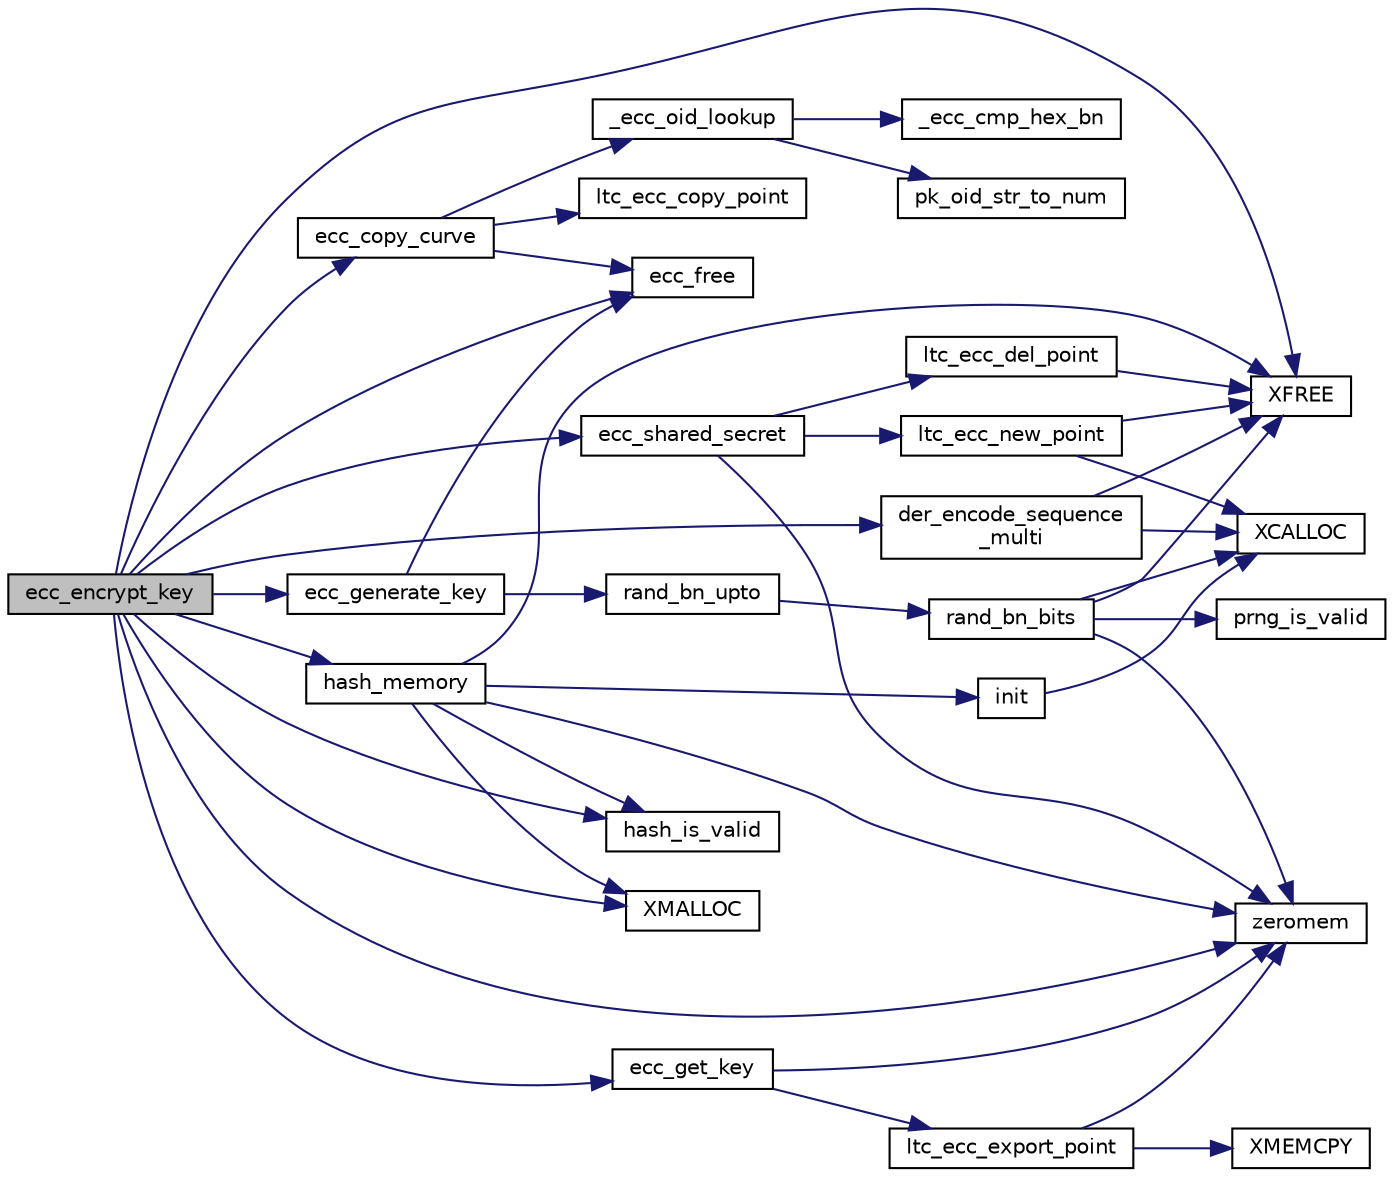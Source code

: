 digraph "ecc_encrypt_key"
{
 // LATEX_PDF_SIZE
  edge [fontname="Helvetica",fontsize="10",labelfontname="Helvetica",labelfontsize="10"];
  node [fontname="Helvetica",fontsize="10",shape=record];
  rankdir="LR";
  Node0 [label="ecc_encrypt_key",height=0.2,width=0.4,color="black", fillcolor="grey75", style="filled", fontcolor="black",tooltip="Encrypt a symmetric key with ECC."];
  Node0 -> Node1 [color="midnightblue",fontsize="10",style="solid"];
  Node1 [label="der_encode_sequence\l_multi",height=0.2,width=0.4,color="black", fillcolor="white", style="filled",URL="$der__encode__sequence__multi_8c.html#a1a5a69543a5c89f81560b52d6f11b8c5",tooltip="Encode a SEQUENCE type using a VA list."];
  Node1 -> Node2 [color="midnightblue",fontsize="10",style="solid"];
  Node2 [label="XCALLOC",height=0.2,width=0.4,color="black", fillcolor="white", style="filled",URL="$tomcrypt__cfg_8h.html#a151dda14cd7acae31eaf1102b0cc0685",tooltip=" "];
  Node1 -> Node3 [color="midnightblue",fontsize="10",style="solid"];
  Node3 [label="XFREE",height=0.2,width=0.4,color="black", fillcolor="white", style="filled",URL="$tomcrypt__cfg_8h.html#a260d66fc0690e0502cf3bfe7b5244b75",tooltip=" "];
  Node0 -> Node4 [color="midnightblue",fontsize="10",style="solid"];
  Node4 [label="ecc_copy_curve",height=0.2,width=0.4,color="black", fillcolor="white", style="filled",URL="$tomcrypt__private_8h.html#aa65ad9426232274db6f50ae2ba05a600",tooltip=" "];
  Node4 -> Node5 [color="midnightblue",fontsize="10",style="solid"];
  Node5 [label="_ecc_oid_lookup",height=0.2,width=0.4,color="black", fillcolor="white", style="filled",URL="$ecc__set__curve__internal_8c.html#a3d657756a1e38d4f275973a9a0f98fd1",tooltip=" "];
  Node5 -> Node6 [color="midnightblue",fontsize="10",style="solid"];
  Node6 [label="_ecc_cmp_hex_bn",height=0.2,width=0.4,color="black", fillcolor="white", style="filled",URL="$ecc__set__curve__internal_8c.html#a40d2c68ba7bf62f5ad1b7395b21979df",tooltip=" "];
  Node5 -> Node7 [color="midnightblue",fontsize="10",style="solid"];
  Node7 [label="pk_oid_str_to_num",height=0.2,width=0.4,color="black", fillcolor="white", style="filled",URL="$tomcrypt__private_8h.html#ad99c87d19f50f703708d36a931fe5df6",tooltip=" "];
  Node4 -> Node8 [color="midnightblue",fontsize="10",style="solid"];
  Node8 [label="ecc_free",height=0.2,width=0.4,color="black", fillcolor="white", style="filled",URL="$ecc__free_8c.html#a73cd81ea7d3b24f2d9ef309c4b22e3b7",tooltip="Free an ECC key from memory."];
  Node4 -> Node9 [color="midnightblue",fontsize="10",style="solid"];
  Node9 [label="ltc_ecc_copy_point",height=0.2,width=0.4,color="black", fillcolor="white", style="filled",URL="$tomcrypt__private_8h.html#a4b36b54e30a0a87aff57a936b386df7f",tooltip=" "];
  Node0 -> Node8 [color="midnightblue",fontsize="10",style="solid"];
  Node0 -> Node10 [color="midnightblue",fontsize="10",style="solid"];
  Node10 [label="ecc_generate_key",height=0.2,width=0.4,color="black", fillcolor="white", style="filled",URL="$ecc__make__key_8c.html#a127706e1e535a3c06a1938e474ed8d20",tooltip=" "];
  Node10 -> Node11 [color="midnightblue",fontsize="10",style="solid"];
  Node11 [label="rand_bn_upto",height=0.2,width=0.4,color="black", fillcolor="white", style="filled",URL="$tomcrypt__private_8h.html#a8050acf530841fb2da3b667204039856",tooltip="Generate a random number N in a range: 1 <= N < limit."];
  Node11 -> Node12 [color="midnightblue",fontsize="10",style="solid"];
  Node12 [label="rand_bn_bits",height=0.2,width=0.4,color="black", fillcolor="white", style="filled",URL="$rand__bn_8c.html#a5a58a92a44e093e5b35960f7b92a6eb9",tooltip="Generate a random number N with given bitlength (note: MSB can be 0)"];
  Node12 -> Node13 [color="midnightblue",fontsize="10",style="solid"];
  Node13 [label="prng_is_valid",height=0.2,width=0.4,color="black", fillcolor="white", style="filled",URL="$tomcrypt__prng_8h.html#a7e4a212c1a29a3b8bb4f8d5a34676a1e",tooltip=" "];
  Node12 -> Node2 [color="midnightblue",fontsize="10",style="solid"];
  Node12 -> Node3 [color="midnightblue",fontsize="10",style="solid"];
  Node12 -> Node14 [color="midnightblue",fontsize="10",style="solid"];
  Node14 [label="zeromem",height=0.2,width=0.4,color="black", fillcolor="white", style="filled",URL="$tomcrypt__misc_8h.html#a63b6e188713790263bfd3612fe8b398f",tooltip="Zero a block of memory."];
  Node10 -> Node8 [color="midnightblue",fontsize="10",style="solid"];
  Node0 -> Node15 [color="midnightblue",fontsize="10",style="solid"];
  Node15 [label="ecc_get_key",height=0.2,width=0.4,color="black", fillcolor="white", style="filled",URL="$ecc__get__key_8c.html#a0e02195ff24ed2e20bac2f2aa97ba487",tooltip="Export raw public or private key (public keys = ANS X9.63 compressed or uncompressed; private keys = ..."];
  Node15 -> Node16 [color="midnightblue",fontsize="10",style="solid"];
  Node16 [label="ltc_ecc_export_point",height=0.2,width=0.4,color="black", fillcolor="white", style="filled",URL="$tomcrypt__private_8h.html#ae647d3ad2082ac1e6fc81e857c5922b4",tooltip=" "];
  Node16 -> Node17 [color="midnightblue",fontsize="10",style="solid"];
  Node17 [label="XMEMCPY",height=0.2,width=0.4,color="black", fillcolor="white", style="filled",URL="$tomcrypt__cfg_8h.html#a7691dd48d60d5fc6daf2fa7ec4c55e12",tooltip=" "];
  Node16 -> Node14 [color="midnightblue",fontsize="10",style="solid"];
  Node15 -> Node14 [color="midnightblue",fontsize="10",style="solid"];
  Node0 -> Node18 [color="midnightblue",fontsize="10",style="solid"];
  Node18 [label="ecc_shared_secret",height=0.2,width=0.4,color="black", fillcolor="white", style="filled",URL="$ecc__shared__secret_8c.html#aca2bced5e25b262ad6fdafe15f5ea784",tooltip="Create an ECC shared secret between two keys."];
  Node18 -> Node19 [color="midnightblue",fontsize="10",style="solid"];
  Node19 [label="ltc_ecc_new_point",height=0.2,width=0.4,color="black", fillcolor="white", style="filled",URL="$tomcrypt__private_8h.html#a532af6ef2d0f6d1d8cd79e5f81e87cf8",tooltip="Allocate a new ECC point."];
  Node19 -> Node2 [color="midnightblue",fontsize="10",style="solid"];
  Node19 -> Node3 [color="midnightblue",fontsize="10",style="solid"];
  Node18 -> Node14 [color="midnightblue",fontsize="10",style="solid"];
  Node18 -> Node20 [color="midnightblue",fontsize="10",style="solid"];
  Node20 [label="ltc_ecc_del_point",height=0.2,width=0.4,color="black", fillcolor="white", style="filled",URL="$tomcrypt__private_8h.html#a4cef83a7c070c94ff78d4df10a7b624f",tooltip="Free an ECC point from memory."];
  Node20 -> Node3 [color="midnightblue",fontsize="10",style="solid"];
  Node0 -> Node21 [color="midnightblue",fontsize="10",style="solid"];
  Node21 [label="hash_is_valid",height=0.2,width=0.4,color="black", fillcolor="white", style="filled",URL="$tomcrypt__hash_8h.html#a79647f22bf48bfa7de03fe5fc958c846",tooltip=" "];
  Node0 -> Node22 [color="midnightblue",fontsize="10",style="solid"];
  Node22 [label="hash_memory",height=0.2,width=0.4,color="black", fillcolor="white", style="filled",URL="$hash__memory_8c.html#a8672bf28488595ef1519a6754498869c",tooltip="Hash a block of memory and store the digest."];
  Node22 -> Node21 [color="midnightblue",fontsize="10",style="solid"];
  Node22 -> Node23 [color="midnightblue",fontsize="10",style="solid"];
  Node23 [label="init",height=0.2,width=0.4,color="black", fillcolor="white", style="filled",URL="$gmp__desc_8c.html#a4f8948d7c94899bf8ddee4721114d593",tooltip=" "];
  Node23 -> Node2 [color="midnightblue",fontsize="10",style="solid"];
  Node22 -> Node3 [color="midnightblue",fontsize="10",style="solid"];
  Node22 -> Node24 [color="midnightblue",fontsize="10",style="solid"];
  Node24 [label="XMALLOC",height=0.2,width=0.4,color="black", fillcolor="white", style="filled",URL="$tomcrypt__cfg_8h.html#af363355f38fbaacdefacf270436ae1c9",tooltip=" "];
  Node22 -> Node14 [color="midnightblue",fontsize="10",style="solid"];
  Node0 -> Node3 [color="midnightblue",fontsize="10",style="solid"];
  Node0 -> Node24 [color="midnightblue",fontsize="10",style="solid"];
  Node0 -> Node14 [color="midnightblue",fontsize="10",style="solid"];
}

